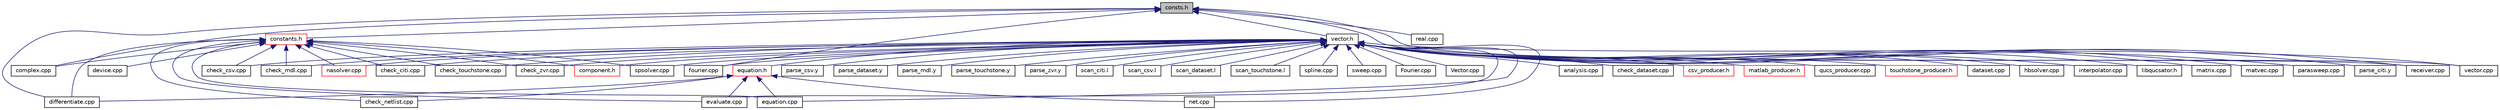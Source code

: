 digraph G
{
  edge [fontname="Helvetica",fontsize="10",labelfontname="Helvetica",labelfontsize="10"];
  node [fontname="Helvetica",fontsize="10",shape=record];
  Node1 [label="consts.h",height=0.2,width=0.4,color="black", fillcolor="grey75", style="filled" fontcolor="black"];
  Node1 -> Node2 [dir="back",color="midnightblue",fontsize="10",style="solid",fontname="Helvetica"];
  Node2 [label="vector.h",height=0.2,width=0.4,color="black", fillcolor="white", style="filled",URL="$vector_8h.html"];
  Node2 -> Node3 [dir="back",color="midnightblue",fontsize="10",style="solid",fontname="Helvetica"];
  Node3 [label="nasolver.cpp",height=0.2,width=0.4,color="red", fillcolor="white", style="filled",URL="$nasolver_8cpp.html"];
  Node2 -> Node4 [dir="back",color="midnightblue",fontsize="10",style="solid",fontname="Helvetica"];
  Node4 [label="analysis.cpp",height=0.2,width=0.4,color="black", fillcolor="white", style="filled",URL="$analysis_8cpp.html",tooltip="Implementation of the analysis class."];
  Node2 -> Node5 [dir="back",color="midnightblue",fontsize="10",style="solid",fontname="Helvetica"];
  Node5 [label="check_citi.cpp",height=0.2,width=0.4,color="black", fillcolor="white", style="filled",URL="$check__citi_8cpp.html"];
  Node2 -> Node6 [dir="back",color="midnightblue",fontsize="10",style="solid",fontname="Helvetica"];
  Node6 [label="check_csv.cpp",height=0.2,width=0.4,color="black", fillcolor="white", style="filled",URL="$check__csv_8cpp.html"];
  Node2 -> Node7 [dir="back",color="midnightblue",fontsize="10",style="solid",fontname="Helvetica"];
  Node7 [label="check_dataset.cpp",height=0.2,width=0.4,color="black", fillcolor="white", style="filled",URL="$check__dataset_8cpp.html"];
  Node2 -> Node8 [dir="back",color="midnightblue",fontsize="10",style="solid",fontname="Helvetica"];
  Node8 [label="check_mdl.cpp",height=0.2,width=0.4,color="black", fillcolor="white", style="filled",URL="$check__mdl_8cpp.html"];
  Node2 -> Node9 [dir="back",color="midnightblue",fontsize="10",style="solid",fontname="Helvetica"];
  Node9 [label="equation.h",height=0.2,width=0.4,color="red", fillcolor="white", style="filled",URL="$equation_8h.html"];
  Node9 -> Node10 [dir="back",color="midnightblue",fontsize="10",style="solid",fontname="Helvetica"];
  Node10 [label="check_netlist.cpp",height=0.2,width=0.4,color="black", fillcolor="white", style="filled",URL="$check__netlist_8cpp.html"];
  Node9 -> Node11 [dir="back",color="midnightblue",fontsize="10",style="solid",fontname="Helvetica"];
  Node11 [label="differentiate.cpp",height=0.2,width=0.4,color="black", fillcolor="white", style="filled",URL="$differentiate_8cpp.html"];
  Node9 -> Node12 [dir="back",color="midnightblue",fontsize="10",style="solid",fontname="Helvetica"];
  Node12 [label="equation.cpp",height=0.2,width=0.4,color="black", fillcolor="white", style="filled",URL="$equation_8cpp.html"];
  Node9 -> Node13 [dir="back",color="midnightblue",fontsize="10",style="solid",fontname="Helvetica"];
  Node13 [label="evaluate.cpp",height=0.2,width=0.4,color="black", fillcolor="white", style="filled",URL="$evaluate_8cpp.html"];
  Node9 -> Node14 [dir="back",color="midnightblue",fontsize="10",style="solid",fontname="Helvetica"];
  Node14 [label="net.cpp",height=0.2,width=0.4,color="black", fillcolor="white", style="filled",URL="$net_8cpp.html"];
  Node2 -> Node15 [dir="back",color="midnightblue",fontsize="10",style="solid",fontname="Helvetica"];
  Node15 [label="check_touchstone.cpp",height=0.2,width=0.4,color="black", fillcolor="white", style="filled",URL="$check__touchstone_8cpp.html"];
  Node2 -> Node16 [dir="back",color="midnightblue",fontsize="10",style="solid",fontname="Helvetica"];
  Node16 [label="check_zvr.cpp",height=0.2,width=0.4,color="black", fillcolor="white", style="filled",URL="$check__zvr_8cpp.html"];
  Node2 -> Node17 [dir="back",color="midnightblue",fontsize="10",style="solid",fontname="Helvetica"];
  Node17 [label="component.h",height=0.2,width=0.4,color="red", fillcolor="white", style="filled",URL="$component_8h.html"];
  Node2 -> Node18 [dir="back",color="midnightblue",fontsize="10",style="solid",fontname="Helvetica"];
  Node18 [label="csv_producer.h",height=0.2,width=0.4,color="red", fillcolor="white", style="filled",URL="$csv__producer_8h.html"];
  Node2 -> Node19 [dir="back",color="midnightblue",fontsize="10",style="solid",fontname="Helvetica"];
  Node19 [label="matlab_producer.h",height=0.2,width=0.4,color="red", fillcolor="white", style="filled",URL="$matlab__producer_8h.html"];
  Node2 -> Node20 [dir="back",color="midnightblue",fontsize="10",style="solid",fontname="Helvetica"];
  Node20 [label="qucs_producer.cpp",height=0.2,width=0.4,color="black", fillcolor="white", style="filled",URL="$qucs__producer_8cpp.html"];
  Node2 -> Node21 [dir="back",color="midnightblue",fontsize="10",style="solid",fontname="Helvetica"];
  Node21 [label="touchstone_producer.h",height=0.2,width=0.4,color="red", fillcolor="white", style="filled",URL="$touchstone__producer_8h.html"];
  Node2 -> Node22 [dir="back",color="midnightblue",fontsize="10",style="solid",fontname="Helvetica"];
  Node22 [label="dataset.cpp",height=0.2,width=0.4,color="black", fillcolor="white", style="filled",URL="$dataset_8cpp.html"];
  Node2 -> Node12 [dir="back",color="midnightblue",fontsize="10",style="solid",fontname="Helvetica"];
  Node2 -> Node13 [dir="back",color="midnightblue",fontsize="10",style="solid",fontname="Helvetica"];
  Node2 -> Node23 [dir="back",color="midnightblue",fontsize="10",style="solid",fontname="Helvetica"];
  Node23 [label="fourier.cpp",height=0.2,width=0.4,color="black", fillcolor="white", style="filled",URL="$fourier_8cpp.html"];
  Node2 -> Node24 [dir="back",color="midnightblue",fontsize="10",style="solid",fontname="Helvetica"];
  Node24 [label="hbsolver.cpp",height=0.2,width=0.4,color="black", fillcolor="white", style="filled",URL="$hbsolver_8cpp.html"];
  Node2 -> Node25 [dir="back",color="midnightblue",fontsize="10",style="solid",fontname="Helvetica"];
  Node25 [label="interpolator.cpp",height=0.2,width=0.4,color="black", fillcolor="white", style="filled",URL="$interpolator_8cpp.html"];
  Node2 -> Node26 [dir="back",color="midnightblue",fontsize="10",style="solid",fontname="Helvetica"];
  Node26 [label="libqucsator.h",height=0.2,width=0.4,color="black", fillcolor="white", style="filled",URL="$libqucsator_8h.html"];
  Node2 -> Node27 [dir="back",color="midnightblue",fontsize="10",style="solid",fontname="Helvetica"];
  Node27 [label="matrix.cpp",height=0.2,width=0.4,color="black", fillcolor="white", style="filled",URL="$matrix_8cpp.html",tooltip="Dense matrix class implementation."];
  Node2 -> Node28 [dir="back",color="midnightblue",fontsize="10",style="solid",fontname="Helvetica"];
  Node28 [label="matvec.cpp",height=0.2,width=0.4,color="black", fillcolor="white", style="filled",URL="$matvec_8cpp.html"];
  Node2 -> Node14 [dir="back",color="midnightblue",fontsize="10",style="solid",fontname="Helvetica"];
  Node2 -> Node29 [dir="back",color="midnightblue",fontsize="10",style="solid",fontname="Helvetica"];
  Node29 [label="parasweep.cpp",height=0.2,width=0.4,color="black", fillcolor="white", style="filled",URL="$parasweep_8cpp.html"];
  Node2 -> Node30 [dir="back",color="midnightblue",fontsize="10",style="solid",fontname="Helvetica"];
  Node30 [label="parse_citi.y",height=0.2,width=0.4,color="black", fillcolor="white", style="filled",URL="$parse__citi_8y.html"];
  Node2 -> Node31 [dir="back",color="midnightblue",fontsize="10",style="solid",fontname="Helvetica"];
  Node31 [label="parse_csv.y",height=0.2,width=0.4,color="black", fillcolor="white", style="filled",URL="$parse__csv_8y.html"];
  Node2 -> Node32 [dir="back",color="midnightblue",fontsize="10",style="solid",fontname="Helvetica"];
  Node32 [label="parse_dataset.y",height=0.2,width=0.4,color="black", fillcolor="white", style="filled",URL="$parse__dataset_8y.html"];
  Node2 -> Node33 [dir="back",color="midnightblue",fontsize="10",style="solid",fontname="Helvetica"];
  Node33 [label="parse_mdl.y",height=0.2,width=0.4,color="black", fillcolor="white", style="filled",URL="$parse__mdl_8y.html"];
  Node2 -> Node34 [dir="back",color="midnightblue",fontsize="10",style="solid",fontname="Helvetica"];
  Node34 [label="parse_touchstone.y",height=0.2,width=0.4,color="black", fillcolor="white", style="filled",URL="$parse__touchstone_8y.html"];
  Node2 -> Node35 [dir="back",color="midnightblue",fontsize="10",style="solid",fontname="Helvetica"];
  Node35 [label="parse_zvr.y",height=0.2,width=0.4,color="black", fillcolor="white", style="filled",URL="$parse__zvr_8y.html"];
  Node2 -> Node36 [dir="back",color="midnightblue",fontsize="10",style="solid",fontname="Helvetica"];
  Node36 [label="receiver.cpp",height=0.2,width=0.4,color="black", fillcolor="white", style="filled",URL="$receiver_8cpp.html"];
  Node2 -> Node37 [dir="back",color="midnightblue",fontsize="10",style="solid",fontname="Helvetica"];
  Node37 [label="scan_citi.l",height=0.2,width=0.4,color="black", fillcolor="white", style="filled",URL="$scan__citi_8l.html"];
  Node2 -> Node38 [dir="back",color="midnightblue",fontsize="10",style="solid",fontname="Helvetica"];
  Node38 [label="scan_csv.l",height=0.2,width=0.4,color="black", fillcolor="white", style="filled",URL="$scan__csv_8l.html"];
  Node2 -> Node39 [dir="back",color="midnightblue",fontsize="10",style="solid",fontname="Helvetica"];
  Node39 [label="scan_dataset.l",height=0.2,width=0.4,color="black", fillcolor="white", style="filled",URL="$scan__dataset_8l.html"];
  Node2 -> Node40 [dir="back",color="midnightblue",fontsize="10",style="solid",fontname="Helvetica"];
  Node40 [label="scan_touchstone.l",height=0.2,width=0.4,color="black", fillcolor="white", style="filled",URL="$scan__touchstone_8l.html"];
  Node2 -> Node41 [dir="back",color="midnightblue",fontsize="10",style="solid",fontname="Helvetica"];
  Node41 [label="spline.cpp",height=0.2,width=0.4,color="black", fillcolor="white", style="filled",URL="$spline_8cpp.html"];
  Node2 -> Node42 [dir="back",color="midnightblue",fontsize="10",style="solid",fontname="Helvetica"];
  Node42 [label="spsolver.cpp",height=0.2,width=0.4,color="black", fillcolor="white", style="filled",URL="$spsolver_8cpp.html"];
  Node2 -> Node43 [dir="back",color="midnightblue",fontsize="10",style="solid",fontname="Helvetica"];
  Node43 [label="sweep.cpp",height=0.2,width=0.4,color="black", fillcolor="white", style="filled",URL="$sweep_8cpp.html"];
  Node2 -> Node44 [dir="back",color="midnightblue",fontsize="10",style="solid",fontname="Helvetica"];
  Node44 [label="vector.cpp",height=0.2,width=0.4,color="black", fillcolor="white", style="filled",URL="$vector_8cpp.html"];
  Node2 -> Node45 [dir="back",color="midnightblue",fontsize="10",style="solid",fontname="Helvetica"];
  Node45 [label="Fourier.cpp",height=0.2,width=0.4,color="black", fillcolor="white", style="filled",URL="$Fourier_8cpp.html"];
  Node2 -> Node46 [dir="back",color="midnightblue",fontsize="10",style="solid",fontname="Helvetica"];
  Node46 [label="Vector.cpp",height=0.2,width=0.4,color="black", fillcolor="white", style="filled",URL="$Vector_8cpp.html"];
  Node1 -> Node47 [dir="back",color="midnightblue",fontsize="10",style="solid",fontname="Helvetica"];
  Node47 [label="constants.h",height=0.2,width=0.4,color="red", fillcolor="white", style="filled",URL="$constants_8h.html",tooltip="Global physical constants header file."];
  Node47 -> Node3 [dir="back",color="midnightblue",fontsize="10",style="solid",fontname="Helvetica"];
  Node47 -> Node5 [dir="back",color="midnightblue",fontsize="10",style="solid",fontname="Helvetica"];
  Node47 -> Node6 [dir="back",color="midnightblue",fontsize="10",style="solid",fontname="Helvetica"];
  Node47 -> Node8 [dir="back",color="midnightblue",fontsize="10",style="solid",fontname="Helvetica"];
  Node47 -> Node10 [dir="back",color="midnightblue",fontsize="10",style="solid",fontname="Helvetica"];
  Node47 -> Node15 [dir="back",color="midnightblue",fontsize="10",style="solid",fontname="Helvetica"];
  Node47 -> Node16 [dir="back",color="midnightblue",fontsize="10",style="solid",fontname="Helvetica"];
  Node47 -> Node17 [dir="back",color="midnightblue",fontsize="10",style="solid",fontname="Helvetica"];
  Node47 -> Node48 [dir="back",color="midnightblue",fontsize="10",style="solid",fontname="Helvetica"];
  Node48 [label="device.cpp",height=0.2,width=0.4,color="black", fillcolor="white", style="filled",URL="$device_8cpp.html"];
  Node47 -> Node11 [dir="back",color="midnightblue",fontsize="10",style="solid",fontname="Helvetica"];
  Node47 -> Node12 [dir="back",color="midnightblue",fontsize="10",style="solid",fontname="Helvetica"];
  Node47 -> Node13 [dir="back",color="midnightblue",fontsize="10",style="solid",fontname="Helvetica"];
  Node47 -> Node49 [dir="back",color="midnightblue",fontsize="10",style="solid",fontname="Helvetica"];
  Node49 [label="complex.cpp",height=0.2,width=0.4,color="black", fillcolor="white", style="filled",URL="$complex_8cpp.html"];
  Node47 -> Node42 [dir="back",color="midnightblue",fontsize="10",style="solid",fontname="Helvetica"];
  Node1 -> Node11 [dir="back",color="midnightblue",fontsize="10",style="solid",fontname="Helvetica"];
  Node1 -> Node23 [dir="back",color="midnightblue",fontsize="10",style="solid",fontname="Helvetica"];
  Node1 -> Node49 [dir="back",color="midnightblue",fontsize="10",style="solid",fontname="Helvetica"];
  Node1 -> Node50 [dir="back",color="midnightblue",fontsize="10",style="solid",fontname="Helvetica"];
  Node50 [label="real.cpp",height=0.2,width=0.4,color="black", fillcolor="white", style="filled",URL="$real_8cpp.html"];
  Node1 -> Node36 [dir="back",color="midnightblue",fontsize="10",style="solid",fontname="Helvetica"];
  Node1 -> Node44 [dir="back",color="midnightblue",fontsize="10",style="solid",fontname="Helvetica"];
}
